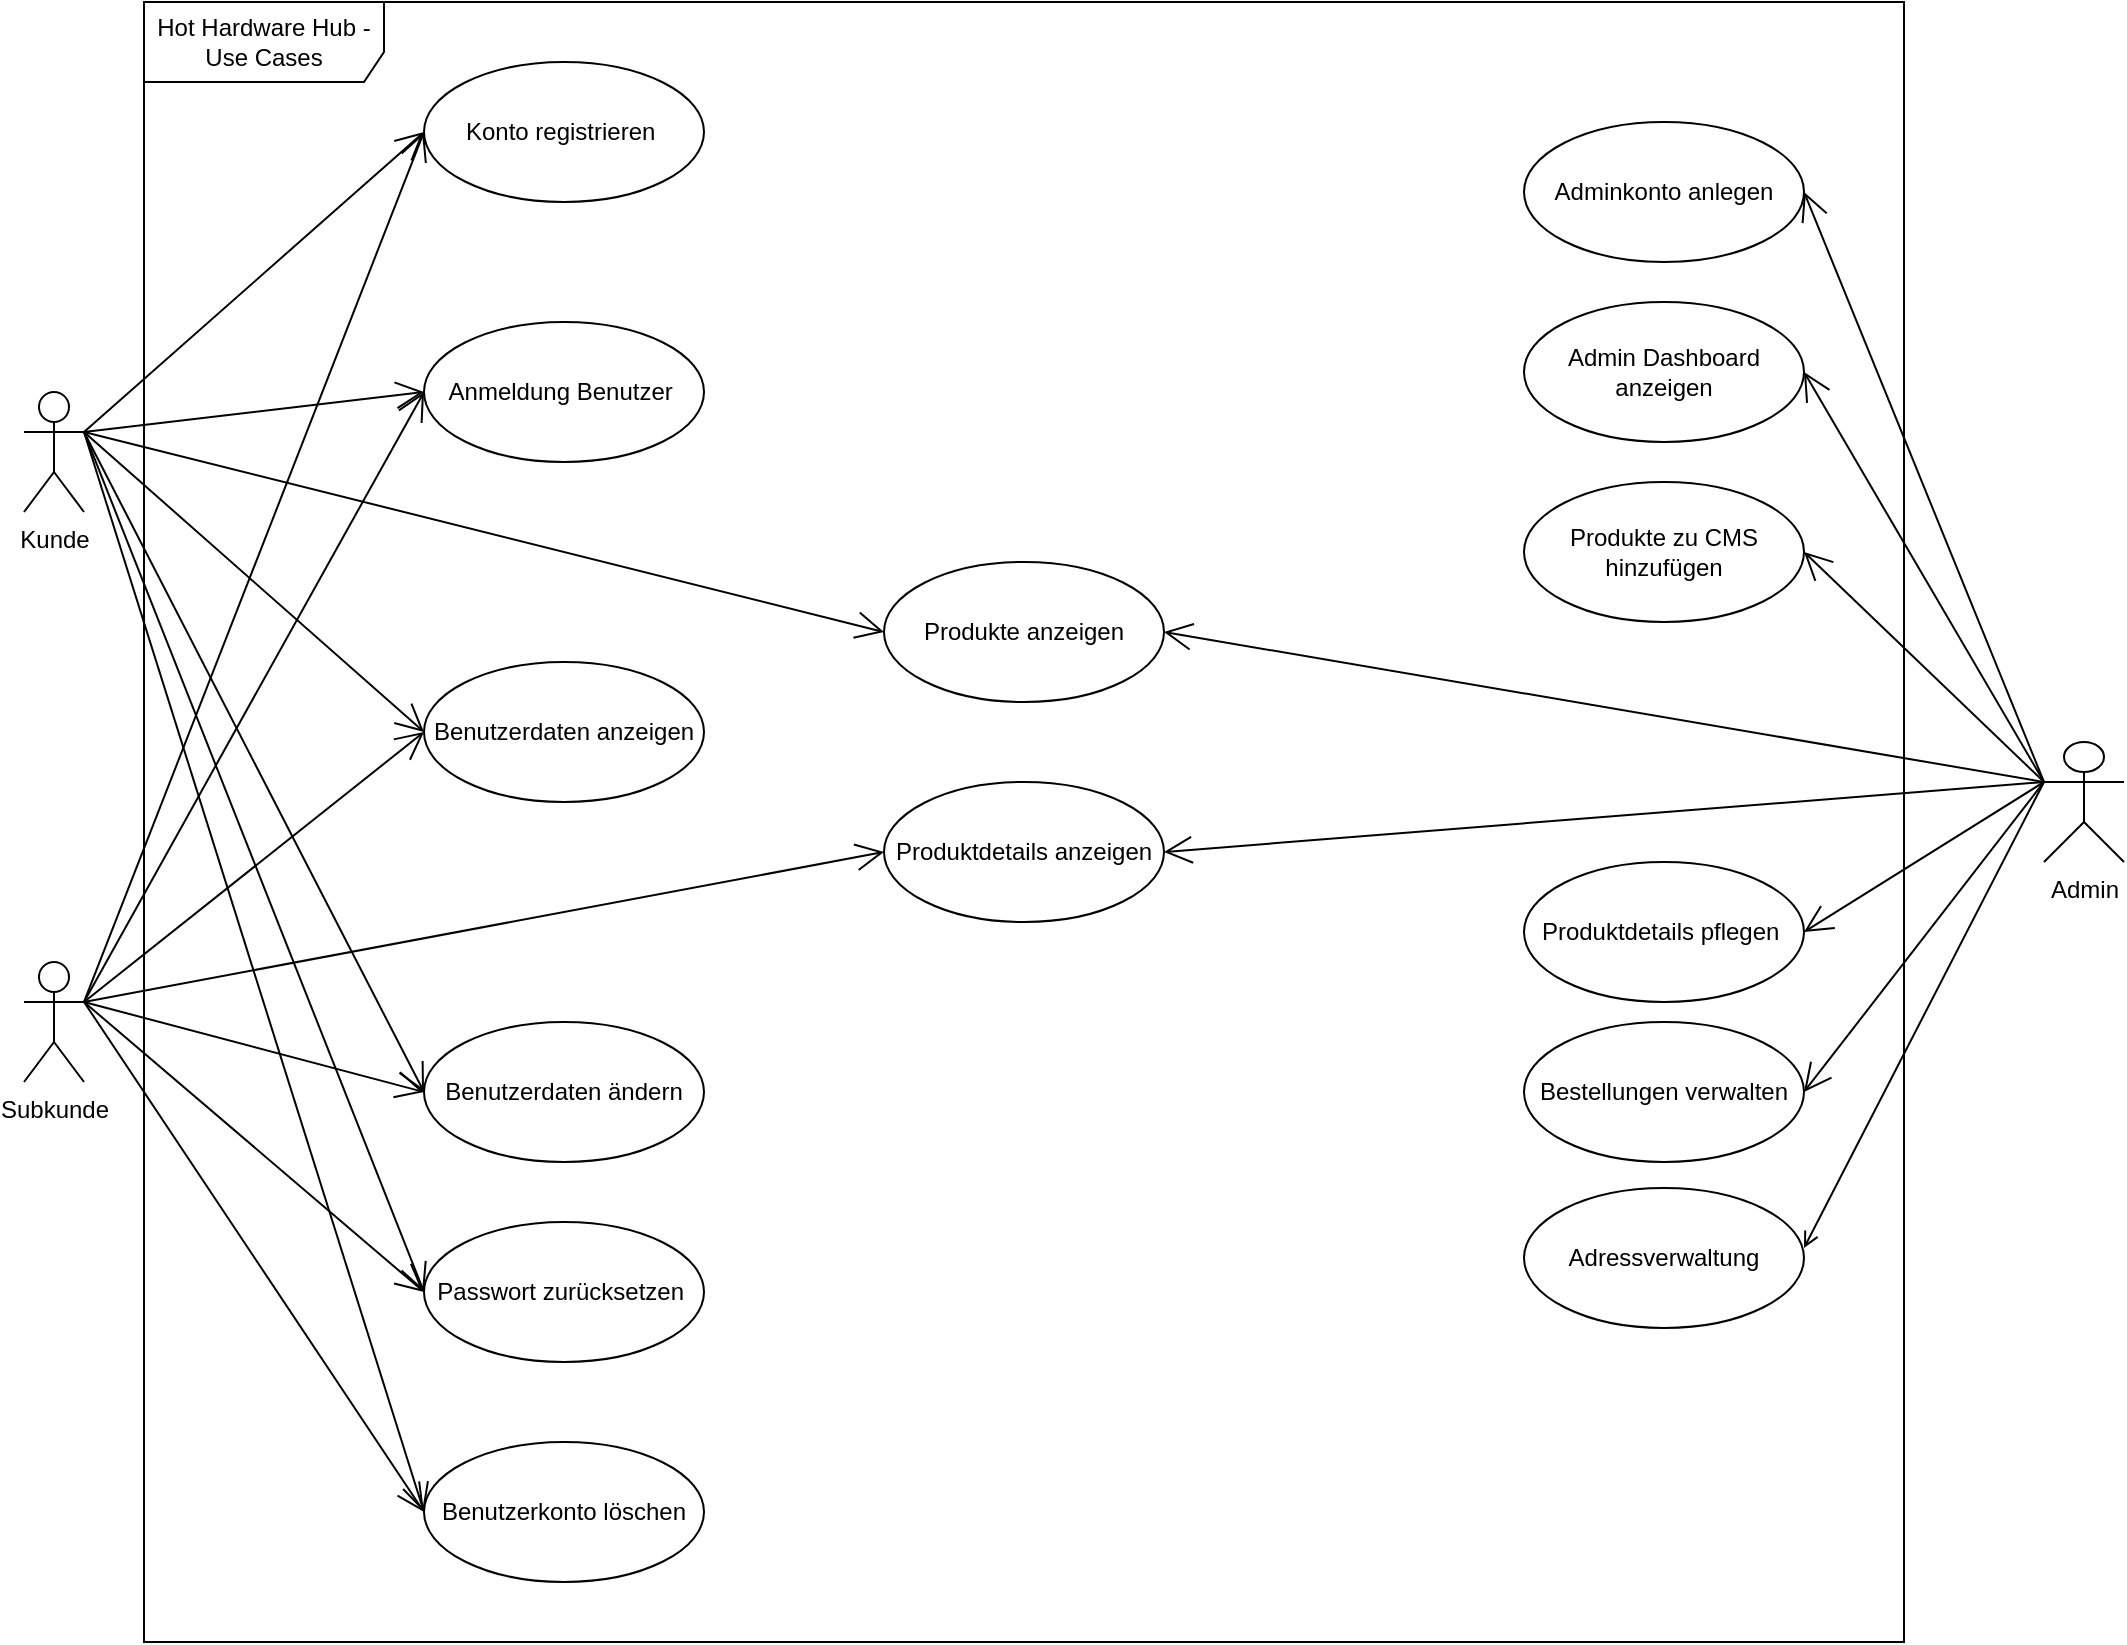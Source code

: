 <mxfile>
    <diagram name="Seite-1" id="H8AAdZxE7jUiN3es21o8">
        <mxGraphModel dx="3908" dy="946" grid="1" gridSize="10" guides="1" tooltips="1" connect="1" arrows="1" fold="1" page="1" pageScale="1" pageWidth="1169" pageHeight="827" math="0" shadow="0">
            <root>
                <mxCell id="0"/>
                <mxCell id="1" parent="0"/>
                <mxCell id="eUpdmp3d2-ik55W7hTw--2" value="Kunde" style="shape=umlActor;verticalLabelPosition=bottom;verticalAlign=top;html=1;" parent="1" vertex="1">
                    <mxGeometry x="-2300" y="202" width="30" height="60" as="geometry"/>
                </mxCell>
                <mxCell id="eUpdmp3d2-ik55W7hTw--3" value="Subkunde" style="shape=umlActor;verticalLabelPosition=bottom;verticalAlign=top;html=1;" parent="1" vertex="1">
                    <mxGeometry x="-2300" y="487" width="30" height="60" as="geometry"/>
                </mxCell>
                <mxCell id="eUpdmp3d2-ik55W7hTw--4" value="Admin" style="shape=umlActor;verticalLabelPosition=bottom;verticalAlign=top;html=1;" parent="1" vertex="1">
                    <mxGeometry x="-1290" y="377" width="40" height="60" as="geometry"/>
                </mxCell>
                <mxCell id="eUpdmp3d2-ik55W7hTw--9" value="Hot Hardware Hub - Use Cases" style="shape=umlFrame;whiteSpace=wrap;html=1;pointerEvents=0;width=120;height=40;" parent="1" vertex="1">
                    <mxGeometry x="-2240" y="7" width="880" height="820" as="geometry"/>
                </mxCell>
                <mxCell id="eUpdmp3d2-ik55W7hTw--15" value="Konto registrieren&amp;nbsp;" style="ellipse;whiteSpace=wrap;html=1;" parent="1" vertex="1">
                    <mxGeometry x="-2100" y="37" width="140" height="70" as="geometry"/>
                </mxCell>
                <mxCell id="eUpdmp3d2-ik55W7hTw--16" value="Anmeldung Benutzer&amp;nbsp;" style="ellipse;whiteSpace=wrap;html=1;" parent="1" vertex="1">
                    <mxGeometry x="-2100" y="167" width="140" height="70" as="geometry"/>
                </mxCell>
                <mxCell id="eUpdmp3d2-ik55W7hTw--17" value="Benutzerkonto löschen" style="ellipse;whiteSpace=wrap;html=1;" parent="1" vertex="1">
                    <mxGeometry x="-2100" y="727" width="140" height="70" as="geometry"/>
                </mxCell>
                <mxCell id="eUpdmp3d2-ik55W7hTw--18" value="Benutzerdaten anzeigen" style="ellipse;whiteSpace=wrap;html=1;" parent="1" vertex="1">
                    <mxGeometry x="-2100" y="337" width="140" height="70" as="geometry"/>
                </mxCell>
                <mxCell id="eUpdmp3d2-ik55W7hTw--19" value="Benutzerdaten ändern" style="ellipse;whiteSpace=wrap;html=1;" parent="1" vertex="1">
                    <mxGeometry x="-2100" y="517" width="140" height="70" as="geometry"/>
                </mxCell>
                <mxCell id="eUpdmp3d2-ik55W7hTw--20" value="Passwort zurücksetzen&amp;nbsp;" style="ellipse;whiteSpace=wrap;html=1;" parent="1" vertex="1">
                    <mxGeometry x="-2100" y="617" width="140" height="70" as="geometry"/>
                </mxCell>
                <mxCell id="eUpdmp3d2-ik55W7hTw--21" value="Produkte anzeigen" style="ellipse;whiteSpace=wrap;html=1;" parent="1" vertex="1">
                    <mxGeometry x="-1870" y="287" width="140" height="70" as="geometry"/>
                </mxCell>
                <mxCell id="eUpdmp3d2-ik55W7hTw--22" value="Produktdetails anzeigen" style="ellipse;whiteSpace=wrap;html=1;" parent="1" vertex="1">
                    <mxGeometry x="-1870" y="397" width="140" height="70" as="geometry"/>
                </mxCell>
                <mxCell id="eUpdmp3d2-ik55W7hTw--23" value="Adminkonto anlegen" style="ellipse;whiteSpace=wrap;html=1;" parent="1" vertex="1">
                    <mxGeometry x="-1550" y="67" width="140" height="70" as="geometry"/>
                </mxCell>
                <mxCell id="eUpdmp3d2-ik55W7hTw--24" value="Produktdetails pflegen&amp;nbsp;" style="ellipse;whiteSpace=wrap;html=1;" parent="1" vertex="1">
                    <mxGeometry x="-1550" y="437" width="140" height="70" as="geometry"/>
                </mxCell>
                <mxCell id="eUpdmp3d2-ik55W7hTw--25" value="Bestellungen verwalten" style="ellipse;whiteSpace=wrap;html=1;" parent="1" vertex="1">
                    <mxGeometry x="-1550" y="517" width="140" height="70" as="geometry"/>
                </mxCell>
                <mxCell id="eUpdmp3d2-ik55W7hTw--26" value="Admin Dashboard anzeigen" style="ellipse;whiteSpace=wrap;html=1;" parent="1" vertex="1">
                    <mxGeometry x="-1550" y="157" width="140" height="70" as="geometry"/>
                </mxCell>
                <mxCell id="eUpdmp3d2-ik55W7hTw--27" value="Produkte zu CMS hinzufügen" style="ellipse;whiteSpace=wrap;html=1;" parent="1" vertex="1">
                    <mxGeometry x="-1550" y="247" width="140" height="70" as="geometry"/>
                </mxCell>
                <mxCell id="eUpdmp3d2-ik55W7hTw--43" value="" style="endArrow=open;endFill=1;endSize=12;html=1;rounded=0;entryX=0;entryY=0.5;entryDx=0;entryDy=0;exitX=1;exitY=0.333;exitDx=0;exitDy=0;exitPerimeter=0;" parent="1" source="eUpdmp3d2-ik55W7hTw--2" target="eUpdmp3d2-ik55W7hTw--15" edge="1">
                    <mxGeometry width="160" relative="1" as="geometry">
                        <mxPoint x="-2270" y="232" as="sourcePoint"/>
                        <mxPoint x="-2110" y="231.66" as="targetPoint"/>
                    </mxGeometry>
                </mxCell>
                <mxCell id="eUpdmp3d2-ik55W7hTw--46" value="" style="endArrow=open;endFill=1;endSize=12;html=1;rounded=0;entryX=0;entryY=0.5;entryDx=0;entryDy=0;exitX=1;exitY=0.333;exitDx=0;exitDy=0;exitPerimeter=0;" parent="1" source="eUpdmp3d2-ik55W7hTw--2" target="eUpdmp3d2-ik55W7hTw--16" edge="1">
                    <mxGeometry width="160" relative="1" as="geometry">
                        <mxPoint x="-2270" y="232" as="sourcePoint"/>
                        <mxPoint x="-2130" y="182.34" as="targetPoint"/>
                    </mxGeometry>
                </mxCell>
                <mxCell id="eUpdmp3d2-ik55W7hTw--47" value="" style="endArrow=open;endFill=1;endSize=12;html=1;rounded=0;entryX=0;entryY=0.5;entryDx=0;entryDy=0;exitX=1;exitY=0.333;exitDx=0;exitDy=0;exitPerimeter=0;" parent="1" source="eUpdmp3d2-ik55W7hTw--2" target="eUpdmp3d2-ik55W7hTw--18" edge="1">
                    <mxGeometry width="160" relative="1" as="geometry">
                        <mxPoint x="-2270" y="232" as="sourcePoint"/>
                        <mxPoint x="-2120" y="172" as="targetPoint"/>
                    </mxGeometry>
                </mxCell>
                <mxCell id="eUpdmp3d2-ik55W7hTw--48" value="" style="endArrow=open;endFill=1;endSize=12;html=1;rounded=0;entryX=0;entryY=0.5;entryDx=0;entryDy=0;exitX=1;exitY=0.333;exitDx=0;exitDy=0;exitPerimeter=0;" parent="1" source="eUpdmp3d2-ik55W7hTw--2" target="eUpdmp3d2-ik55W7hTw--19" edge="1">
                    <mxGeometry width="160" relative="1" as="geometry">
                        <mxPoint x="-2270" y="232" as="sourcePoint"/>
                        <mxPoint x="-2130" y="272" as="targetPoint"/>
                    </mxGeometry>
                </mxCell>
                <mxCell id="eUpdmp3d2-ik55W7hTw--49" value="" style="endArrow=open;endFill=1;endSize=12;html=1;rounded=0;entryX=0;entryY=0.5;entryDx=0;entryDy=0;exitX=1;exitY=0.333;exitDx=0;exitDy=0;exitPerimeter=0;" parent="1" source="eUpdmp3d2-ik55W7hTw--2" target="eUpdmp3d2-ik55W7hTw--17" edge="1">
                    <mxGeometry width="160" relative="1" as="geometry">
                        <mxPoint x="-2270" y="232" as="sourcePoint"/>
                        <mxPoint x="-2100" y="192" as="targetPoint"/>
                    </mxGeometry>
                </mxCell>
                <mxCell id="eUpdmp3d2-ik55W7hTw--50" value="" style="endArrow=open;endFill=1;endSize=12;html=1;rounded=0;entryX=0;entryY=0.5;entryDx=0;entryDy=0;exitX=1;exitY=0.333;exitDx=0;exitDy=0;exitPerimeter=0;" parent="1" source="eUpdmp3d2-ik55W7hTw--2" target="eUpdmp3d2-ik55W7hTw--20" edge="1">
                    <mxGeometry width="160" relative="1" as="geometry">
                        <mxPoint x="-2270" y="232" as="sourcePoint"/>
                        <mxPoint x="-2140" y="487" as="targetPoint"/>
                    </mxGeometry>
                </mxCell>
                <mxCell id="eUpdmp3d2-ik55W7hTw--52" value="" style="endArrow=open;endFill=1;endSize=12;html=1;rounded=0;entryX=0;entryY=0.5;entryDx=0;entryDy=0;exitX=1;exitY=0.333;exitDx=0;exitDy=0;exitPerimeter=0;" parent="1" source="eUpdmp3d2-ik55W7hTw--3" target="eUpdmp3d2-ik55W7hTw--18" edge="1">
                    <mxGeometry width="160" relative="1" as="geometry">
                        <mxPoint x="-2570" y="531.83" as="sourcePoint"/>
                        <mxPoint x="-2440" y="452.17" as="targetPoint"/>
                    </mxGeometry>
                </mxCell>
                <mxCell id="eUpdmp3d2-ik55W7hTw--53" value="" style="endArrow=open;endFill=1;endSize=12;html=1;rounded=0;entryX=0;entryY=0.5;entryDx=0;entryDy=0;exitX=1;exitY=0.333;exitDx=0;exitDy=0;exitPerimeter=0;" parent="1" source="eUpdmp3d2-ik55W7hTw--3" target="eUpdmp3d2-ik55W7hTw--16" edge="1">
                    <mxGeometry width="160" relative="1" as="geometry">
                        <mxPoint x="-2443" y="496.66" as="sourcePoint"/>
                        <mxPoint x="-2313" y="417" as="targetPoint"/>
                    </mxGeometry>
                </mxCell>
                <mxCell id="eUpdmp3d2-ik55W7hTw--54" value="" style="endArrow=open;endFill=1;endSize=12;html=1;rounded=0;exitX=1;exitY=0.333;exitDx=0;exitDy=0;exitPerimeter=0;entryX=0;entryY=0.5;entryDx=0;entryDy=0;" parent="1" source="eUpdmp3d2-ik55W7hTw--3" target="eUpdmp3d2-ik55W7hTw--15" edge="1">
                    <mxGeometry width="160" relative="1" as="geometry">
                        <mxPoint x="-2450" y="377" as="sourcePoint"/>
                        <mxPoint x="-2140" y="157" as="targetPoint"/>
                    </mxGeometry>
                </mxCell>
                <mxCell id="eUpdmp3d2-ik55W7hTw--55" value="" style="endArrow=open;endFill=1;endSize=12;html=1;rounded=0;entryX=0;entryY=0.5;entryDx=0;entryDy=0;exitX=1;exitY=0.333;exitDx=0;exitDy=0;exitPerimeter=0;" parent="1" source="eUpdmp3d2-ik55W7hTw--3" target="eUpdmp3d2-ik55W7hTw--20" edge="1">
                    <mxGeometry width="160" relative="1" as="geometry">
                        <mxPoint x="-2280" y="606.66" as="sourcePoint"/>
                        <mxPoint x="-2150" y="527" as="targetPoint"/>
                    </mxGeometry>
                </mxCell>
                <mxCell id="eUpdmp3d2-ik55W7hTw--56" value="" style="endArrow=open;endFill=1;endSize=12;html=1;rounded=0;entryX=0;entryY=0.5;entryDx=0;entryDy=0;exitX=1;exitY=0.333;exitDx=0;exitDy=0;exitPerimeter=0;" parent="1" source="eUpdmp3d2-ik55W7hTw--3" target="eUpdmp3d2-ik55W7hTw--17" edge="1">
                    <mxGeometry width="160" relative="1" as="geometry">
                        <mxPoint x="-2330" y="746.66" as="sourcePoint"/>
                        <mxPoint x="-2200" y="667" as="targetPoint"/>
                    </mxGeometry>
                </mxCell>
                <mxCell id="eUpdmp3d2-ik55W7hTw--57" value="" style="endArrow=open;endFill=1;endSize=12;html=1;rounded=0;entryX=0;entryY=0.5;entryDx=0;entryDy=0;exitX=1;exitY=0.333;exitDx=0;exitDy=0;exitPerimeter=0;" parent="1" source="eUpdmp3d2-ik55W7hTw--3" target="eUpdmp3d2-ik55W7hTw--19" edge="1">
                    <mxGeometry width="160" relative="1" as="geometry">
                        <mxPoint x="-2443" y="476.66" as="sourcePoint"/>
                        <mxPoint x="-2313" y="397" as="targetPoint"/>
                    </mxGeometry>
                </mxCell>
                <mxCell id="eUpdmp3d2-ik55W7hTw--58" value="" style="endArrow=open;endFill=1;endSize=12;html=1;rounded=0;entryX=1;entryY=0.5;entryDx=0;entryDy=0;exitX=0;exitY=0.333;exitDx=0;exitDy=0;exitPerimeter=0;" parent="1" source="eUpdmp3d2-ik55W7hTw--4" target="eUpdmp3d2-ik55W7hTw--25" edge="1">
                    <mxGeometry width="160" relative="1" as="geometry">
                        <mxPoint x="-1350" y="626.66" as="sourcePoint"/>
                        <mxPoint x="-1220" y="547" as="targetPoint"/>
                    </mxGeometry>
                </mxCell>
                <mxCell id="eUpdmp3d2-ik55W7hTw--59" value="" style="endArrow=open;endFill=1;endSize=12;html=1;rounded=0;entryX=1;entryY=0.5;entryDx=0;entryDy=0;exitX=0;exitY=0.333;exitDx=0;exitDy=0;exitPerimeter=0;" parent="1" source="eUpdmp3d2-ik55W7hTw--4" target="eUpdmp3d2-ik55W7hTw--26" edge="1">
                    <mxGeometry width="160" relative="1" as="geometry">
                        <mxPoint x="-1410" y="556.83" as="sourcePoint"/>
                        <mxPoint x="-1280" y="477.17" as="targetPoint"/>
                    </mxGeometry>
                </mxCell>
                <mxCell id="eUpdmp3d2-ik55W7hTw--60" value="" style="endArrow=open;endFill=1;endSize=12;html=1;rounded=0;entryX=1;entryY=0.5;entryDx=0;entryDy=0;exitX=0;exitY=0.333;exitDx=0;exitDy=0;exitPerimeter=0;" parent="1" source="eUpdmp3d2-ik55W7hTw--4" target="eUpdmp3d2-ik55W7hTw--24" edge="1">
                    <mxGeometry width="160" relative="1" as="geometry">
                        <mxPoint x="-1350" y="596.66" as="sourcePoint"/>
                        <mxPoint x="-1220" y="517" as="targetPoint"/>
                    </mxGeometry>
                </mxCell>
                <mxCell id="eUpdmp3d2-ik55W7hTw--61" value="" style="endArrow=open;endFill=1;endSize=12;html=1;rounded=0;entryX=1;entryY=0.5;entryDx=0;entryDy=0;exitX=0;exitY=0.333;exitDx=0;exitDy=0;exitPerimeter=0;" parent="1" source="eUpdmp3d2-ik55W7hTw--4" target="eUpdmp3d2-ik55W7hTw--27" edge="1">
                    <mxGeometry width="160" relative="1" as="geometry">
                        <mxPoint x="-1370" y="577" as="sourcePoint"/>
                        <mxPoint x="-1240" y="497.34" as="targetPoint"/>
                    </mxGeometry>
                </mxCell>
                <mxCell id="eUpdmp3d2-ik55W7hTw--62" value="" style="endArrow=open;endFill=1;endSize=12;html=1;rounded=0;entryX=1;entryY=0.5;entryDx=0;entryDy=0;exitX=0;exitY=0.333;exitDx=0;exitDy=0;exitPerimeter=0;" parent="1" source="eUpdmp3d2-ik55W7hTw--4" target="eUpdmp3d2-ik55W7hTw--23" edge="1">
                    <mxGeometry width="160" relative="1" as="geometry">
                        <mxPoint x="-1350" y="716.66" as="sourcePoint"/>
                        <mxPoint x="-1220" y="637" as="targetPoint"/>
                    </mxGeometry>
                </mxCell>
                <mxCell id="eUpdmp3d2-ik55W7hTw--63" value="" style="endArrow=open;endFill=1;endSize=12;html=1;rounded=0;exitX=0;exitY=0.333;exitDx=0;exitDy=0;exitPerimeter=0;entryX=1;entryY=0.5;entryDx=0;entryDy=0;" parent="1" source="eUpdmp3d2-ik55W7hTw--4" target="eUpdmp3d2-ik55W7hTw--22" edge="1">
                    <mxGeometry width="160" relative="1" as="geometry">
                        <mxPoint x="-1860" y="557" as="sourcePoint"/>
                        <mxPoint x="-1700" y="557" as="targetPoint"/>
                    </mxGeometry>
                </mxCell>
                <mxCell id="eUpdmp3d2-ik55W7hTw--64" value="" style="endArrow=open;endFill=1;endSize=12;html=1;rounded=0;entryX=0;entryY=0.5;entryDx=0;entryDy=0;exitX=1;exitY=0.333;exitDx=0;exitDy=0;exitPerimeter=0;" parent="1" source="eUpdmp3d2-ik55W7hTw--2" target="eUpdmp3d2-ik55W7hTw--21" edge="1">
                    <mxGeometry width="160" relative="1" as="geometry">
                        <mxPoint x="-2050" y="377.0" as="sourcePoint"/>
                        <mxPoint x="-1920" y="297.34" as="targetPoint"/>
                    </mxGeometry>
                </mxCell>
                <mxCell id="eUpdmp3d2-ik55W7hTw--65" value="" style="endArrow=open;endFill=1;endSize=12;html=1;rounded=0;entryX=1;entryY=0.5;entryDx=0;entryDy=0;exitX=0;exitY=0.333;exitDx=0;exitDy=0;exitPerimeter=0;" parent="1" source="eUpdmp3d2-ik55W7hTw--4" target="eUpdmp3d2-ik55W7hTw--21" edge="1">
                    <mxGeometry width="160" relative="1" as="geometry">
                        <mxPoint x="-1720" y="556.83" as="sourcePoint"/>
                        <mxPoint x="-1590" y="477.17" as="targetPoint"/>
                    </mxGeometry>
                </mxCell>
                <mxCell id="eUpdmp3d2-ik55W7hTw--66" value="" style="endArrow=open;endFill=1;endSize=12;html=1;rounded=0;entryX=0;entryY=0.5;entryDx=0;entryDy=0;" parent="1" target="eUpdmp3d2-ik55W7hTw--22" edge="1">
                    <mxGeometry width="160" relative="1" as="geometry">
                        <mxPoint x="-2270" y="507" as="sourcePoint"/>
                        <mxPoint x="-2140" y="427.34" as="targetPoint"/>
                    </mxGeometry>
                </mxCell>
                <mxCell id="2" value="Adressverwaltung" style="ellipse;whiteSpace=wrap;html=1;" parent="1" vertex="1">
                    <mxGeometry x="-1550" y="600" width="140" height="70" as="geometry"/>
                </mxCell>
                <mxCell id="12" value="" style="edgeStyle=none;orthogonalLoop=1;jettySize=auto;html=1;startArrow=open;startFill=0;endArrow=none;endFill=0;entryX=0;entryY=0.333;entryDx=0;entryDy=0;entryPerimeter=0;exitX=1;exitY=0.429;exitDx=0;exitDy=0;exitPerimeter=0;" parent="1" source="2" target="eUpdmp3d2-ik55W7hTw--4" edge="1">
                    <mxGeometry width="80" relative="1" as="geometry">
                        <mxPoint x="-1320" y="590" as="sourcePoint"/>
                        <mxPoint x="-1230" y="410" as="targetPoint"/>
                        <Array as="points"/>
                    </mxGeometry>
                </mxCell>
            </root>
        </mxGraphModel>
    </diagram>
</mxfile>